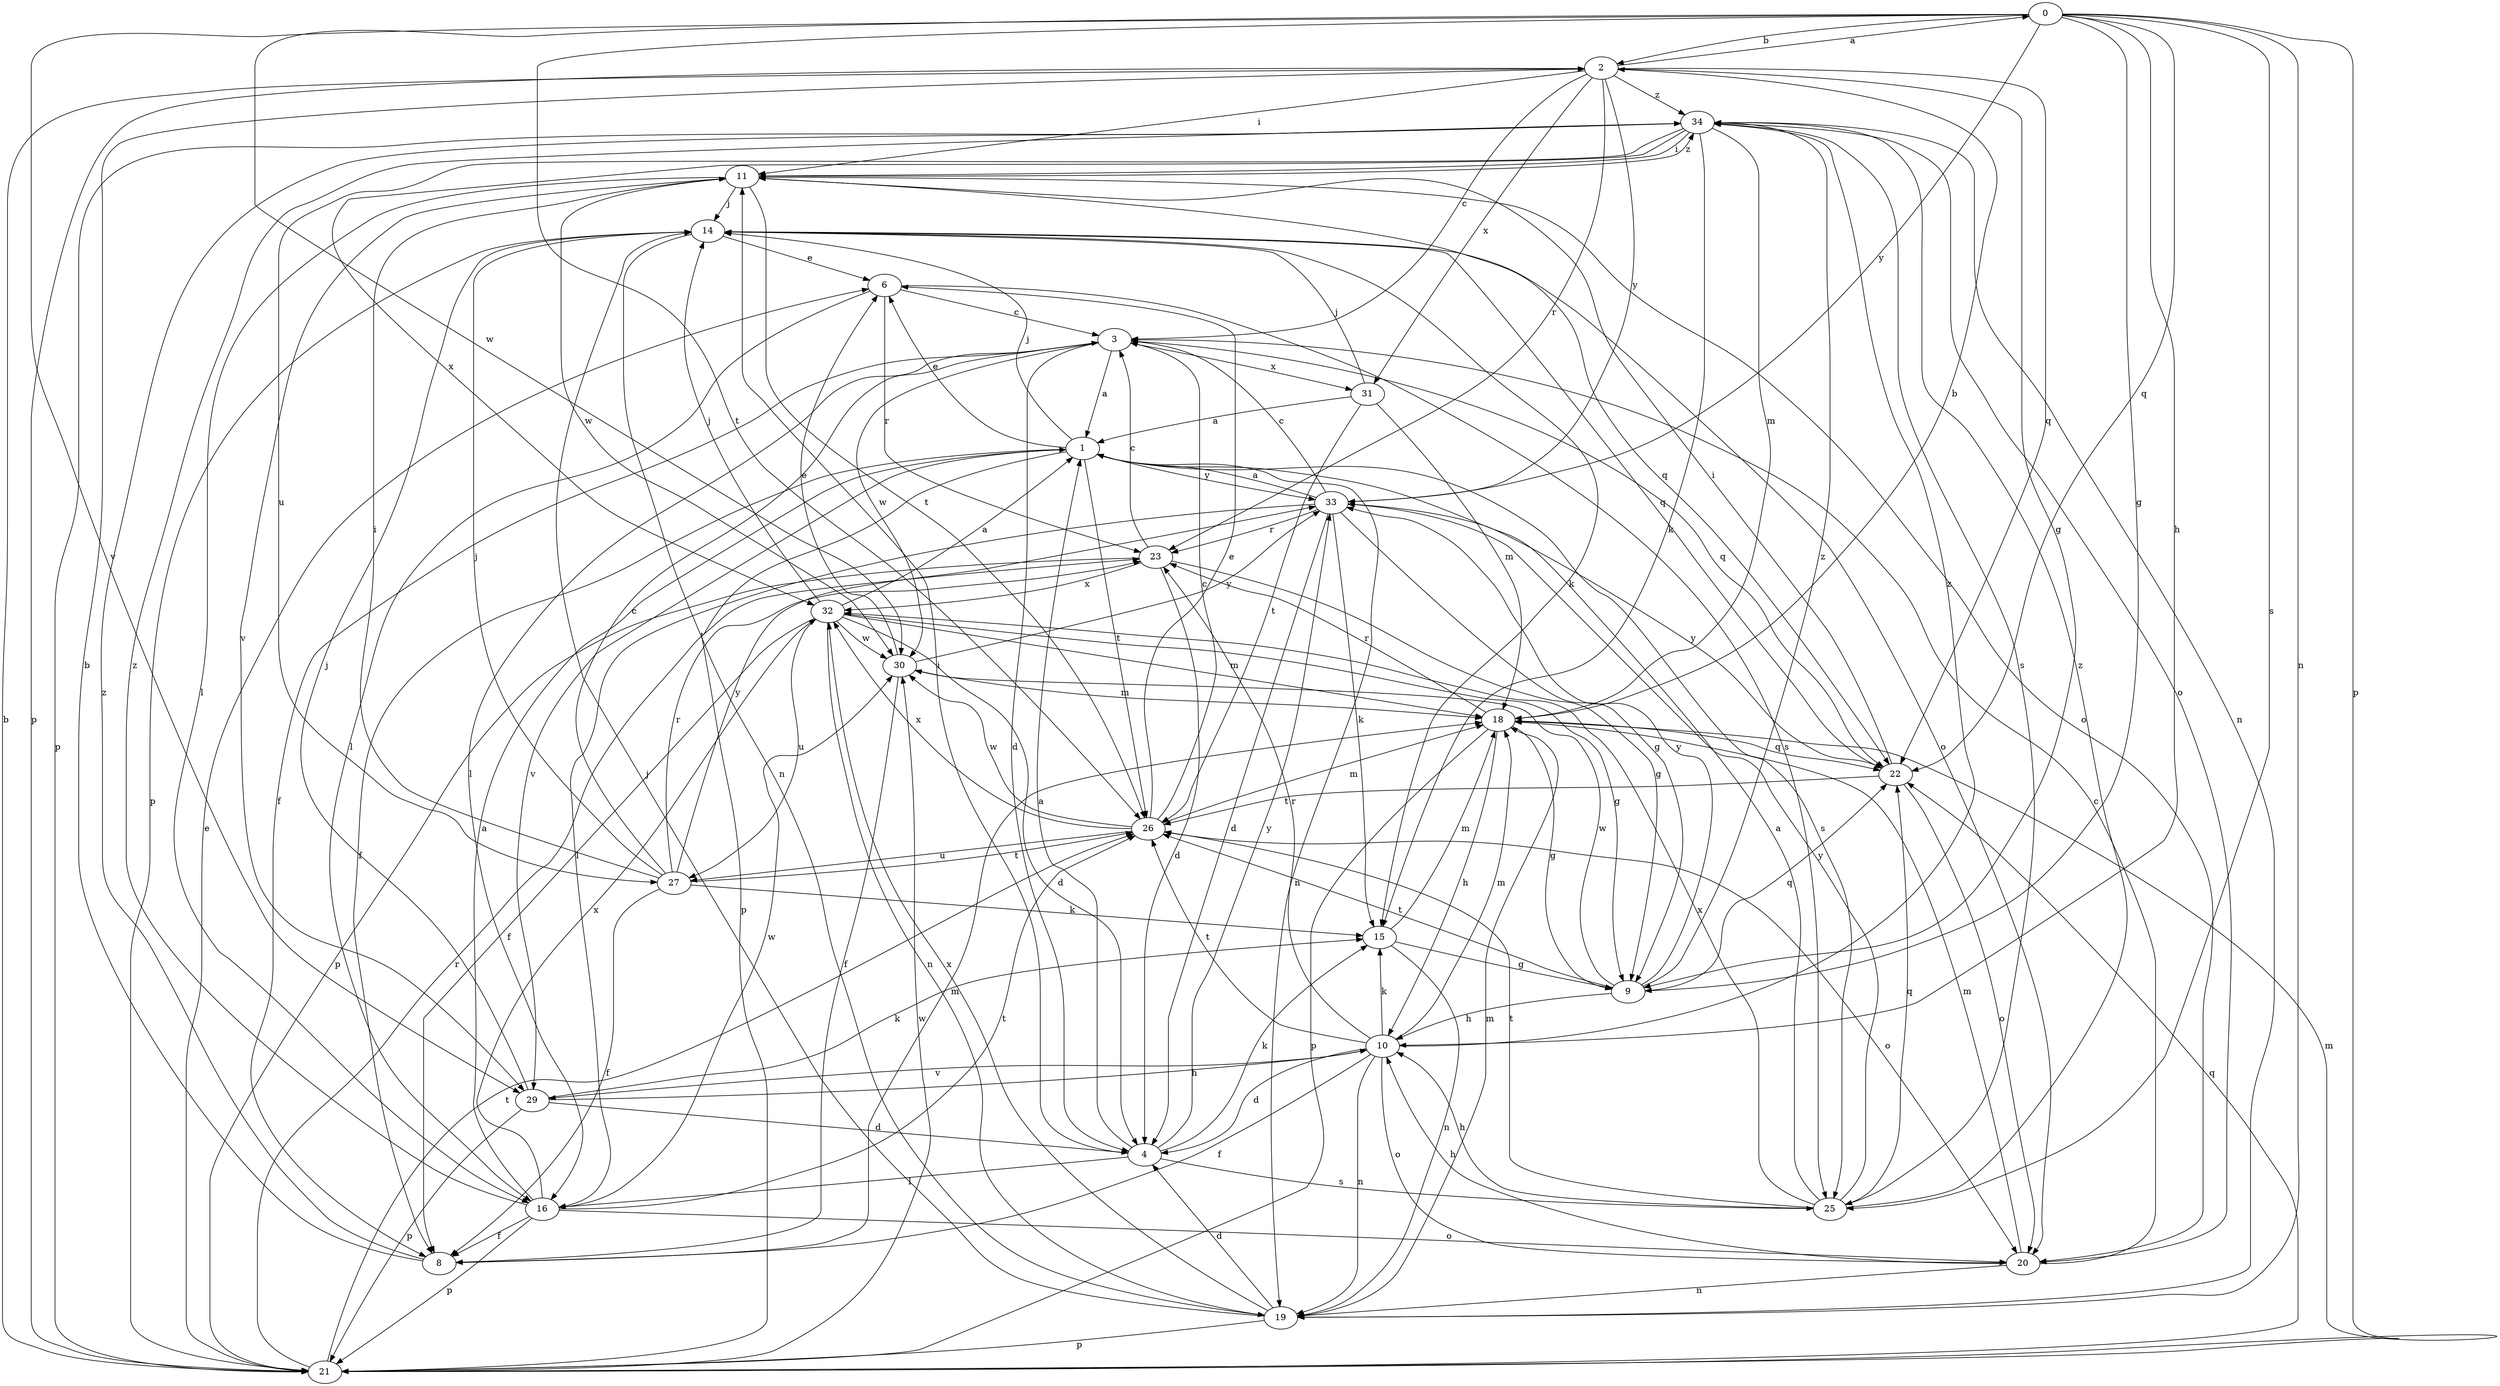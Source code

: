 strict digraph  {
0;
1;
2;
3;
4;
6;
8;
9;
10;
11;
14;
15;
16;
18;
19;
20;
21;
22;
23;
25;
26;
27;
29;
30;
31;
32;
33;
34;
0 -> 2  [label=b];
0 -> 9  [label=g];
0 -> 10  [label=h];
0 -> 19  [label=n];
0 -> 21  [label=p];
0 -> 22  [label=q];
0 -> 25  [label=s];
0 -> 26  [label=t];
0 -> 29  [label=v];
0 -> 30  [label=w];
0 -> 33  [label=y];
1 -> 6  [label=e];
1 -> 8  [label=f];
1 -> 14  [label=j];
1 -> 19  [label=n];
1 -> 21  [label=p];
1 -> 25  [label=s];
1 -> 26  [label=t];
1 -> 29  [label=v];
1 -> 33  [label=y];
2 -> 0  [label=a];
2 -> 3  [label=c];
2 -> 9  [label=g];
2 -> 11  [label=i];
2 -> 21  [label=p];
2 -> 22  [label=q];
2 -> 23  [label=r];
2 -> 31  [label=x];
2 -> 33  [label=y];
2 -> 34  [label=z];
3 -> 1  [label=a];
3 -> 4  [label=d];
3 -> 8  [label=f];
3 -> 16  [label=l];
3 -> 22  [label=q];
3 -> 30  [label=w];
3 -> 31  [label=x];
4 -> 1  [label=a];
4 -> 11  [label=i];
4 -> 15  [label=k];
4 -> 16  [label=l];
4 -> 25  [label=s];
4 -> 33  [label=y];
6 -> 3  [label=c];
6 -> 16  [label=l];
6 -> 23  [label=r];
6 -> 25  [label=s];
8 -> 2  [label=b];
8 -> 18  [label=m];
8 -> 34  [label=z];
9 -> 10  [label=h];
9 -> 22  [label=q];
9 -> 26  [label=t];
9 -> 30  [label=w];
9 -> 33  [label=y];
9 -> 34  [label=z];
10 -> 4  [label=d];
10 -> 8  [label=f];
10 -> 15  [label=k];
10 -> 18  [label=m];
10 -> 19  [label=n];
10 -> 20  [label=o];
10 -> 23  [label=r];
10 -> 26  [label=t];
10 -> 29  [label=v];
10 -> 34  [label=z];
11 -> 14  [label=j];
11 -> 16  [label=l];
11 -> 20  [label=o];
11 -> 22  [label=q];
11 -> 26  [label=t];
11 -> 29  [label=v];
11 -> 30  [label=w];
11 -> 34  [label=z];
14 -> 6  [label=e];
14 -> 15  [label=k];
14 -> 19  [label=n];
14 -> 20  [label=o];
14 -> 21  [label=p];
14 -> 22  [label=q];
15 -> 9  [label=g];
15 -> 18  [label=m];
15 -> 19  [label=n];
16 -> 1  [label=a];
16 -> 8  [label=f];
16 -> 20  [label=o];
16 -> 21  [label=p];
16 -> 26  [label=t];
16 -> 30  [label=w];
16 -> 32  [label=x];
16 -> 34  [label=z];
18 -> 2  [label=b];
18 -> 9  [label=g];
18 -> 10  [label=h];
18 -> 21  [label=p];
18 -> 22  [label=q];
18 -> 23  [label=r];
19 -> 4  [label=d];
19 -> 14  [label=j];
19 -> 18  [label=m];
19 -> 21  [label=p];
19 -> 32  [label=x];
20 -> 3  [label=c];
20 -> 10  [label=h];
20 -> 18  [label=m];
20 -> 19  [label=n];
21 -> 2  [label=b];
21 -> 6  [label=e];
21 -> 18  [label=m];
21 -> 22  [label=q];
21 -> 23  [label=r];
21 -> 26  [label=t];
21 -> 30  [label=w];
22 -> 11  [label=i];
22 -> 20  [label=o];
22 -> 26  [label=t];
22 -> 33  [label=y];
23 -> 3  [label=c];
23 -> 4  [label=d];
23 -> 9  [label=g];
23 -> 21  [label=p];
23 -> 32  [label=x];
25 -> 1  [label=a];
25 -> 10  [label=h];
25 -> 22  [label=q];
25 -> 26  [label=t];
25 -> 32  [label=x];
25 -> 33  [label=y];
25 -> 34  [label=z];
26 -> 3  [label=c];
26 -> 6  [label=e];
26 -> 18  [label=m];
26 -> 20  [label=o];
26 -> 27  [label=u];
26 -> 30  [label=w];
26 -> 32  [label=x];
27 -> 3  [label=c];
27 -> 8  [label=f];
27 -> 11  [label=i];
27 -> 14  [label=j];
27 -> 15  [label=k];
27 -> 23  [label=r];
27 -> 26  [label=t];
27 -> 33  [label=y];
29 -> 4  [label=d];
29 -> 10  [label=h];
29 -> 14  [label=j];
29 -> 15  [label=k];
29 -> 21  [label=p];
30 -> 6  [label=e];
30 -> 8  [label=f];
30 -> 18  [label=m];
30 -> 33  [label=y];
31 -> 1  [label=a];
31 -> 14  [label=j];
31 -> 18  [label=m];
31 -> 26  [label=t];
32 -> 1  [label=a];
32 -> 4  [label=d];
32 -> 8  [label=f];
32 -> 9  [label=g];
32 -> 14  [label=j];
32 -> 18  [label=m];
32 -> 19  [label=n];
32 -> 27  [label=u];
32 -> 30  [label=w];
33 -> 1  [label=a];
33 -> 3  [label=c];
33 -> 4  [label=d];
33 -> 9  [label=g];
33 -> 15  [label=k];
33 -> 16  [label=l];
33 -> 23  [label=r];
34 -> 11  [label=i];
34 -> 15  [label=k];
34 -> 18  [label=m];
34 -> 19  [label=n];
34 -> 20  [label=o];
34 -> 21  [label=p];
34 -> 25  [label=s];
34 -> 27  [label=u];
34 -> 32  [label=x];
}
